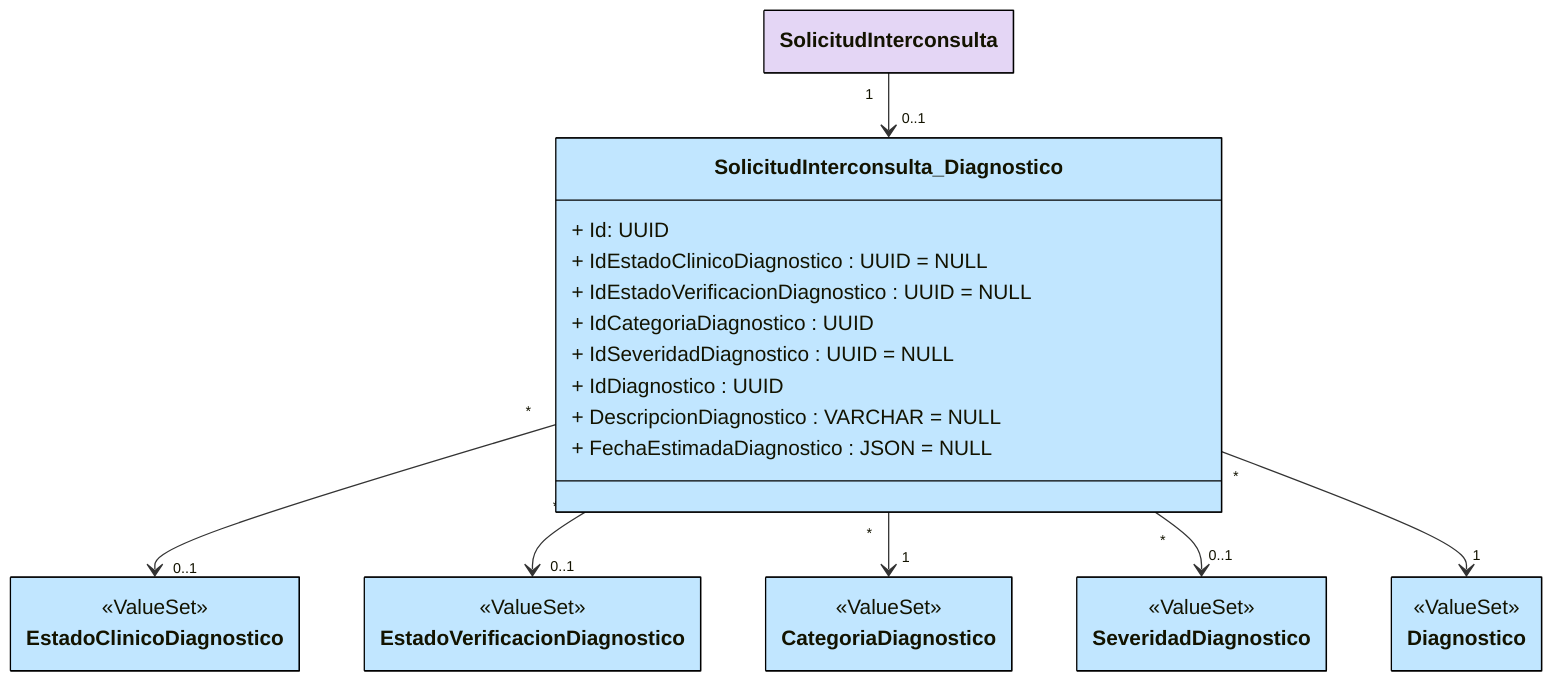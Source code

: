 ---
config:
  class:
    hideEmptyMembersBox: true
---
classDiagram
direction TB

class SolicitudInterconsulta { }
style SolicitudInterconsulta fill:#e4d6f5,stroke:#000000
link SolicitudInterconsulta "./SolicitudInterconsulta.mmd"
SolicitudInterconsulta "1" --> "0..1" SolicitudInterconsulta_Diagnostico

class SolicitudInterconsulta_Diagnostico {
  %% Condition.id
  + Id: UUID

  %% Condition.clinicalStatus
  + IdEstadoClinicoDiagnostico : UUID = NULL

  %% Condition.verificationStatus
  + IdEstadoVerificacionDiagnostico : UUID = NULL

  %% Condition.category
  + IdCategoriaDiagnostico : UUID

  %% Condition.severity
  + IdSeveridadDiagnostico : UUID = NULL

  %% Condition.code
  + IdDiagnostico : UUID

  %% Condition.code.text
  + DescripcionDiagnostico : VARCHAR = NULL

  %% Si es distinto de NULL debe tener la siguiente estructura:
  %% {
  %%   type: "PERIOD" | "DATETIME"
  %%   value: any
  %% }
  %% Donde 'value' es del tipo indicado en 'type', correspondiente a uno de los tipos de datos de FHIR',
  %% Por ejemplo, el tipo 'DateTime' está definido en 'https://hl7.org/fhir/R4/datatypes.html#dateTime'.

  %% Condition.onset[FechaEstimadaDiagnostico.type] = FechaEstimadaDiagnostico.value
  + FechaEstimadaDiagnostico : JSON = NULL
}
%% SolicitudInterconsulta "1" --> "0..1" SolicitudInterconsulta_Diagnostico
style SolicitudInterconsulta_Diagnostico fill:#c1e6ff,stroke:#000000
link SolicitudInterconsulta_Diagnostico "https://build.fhir.org/ig/Minsal-CL/SIGTEv2-IG/StructureDefinition-ConditionDiagnosticoLE.html"

class EstadoClinicoDiagnostico { <<ValueSet>> }
SolicitudInterconsulta_Diagnostico "*" --> "0..1" EstadoClinicoDiagnostico
link EstadoClinicoDiagnostico "https://hl7.org/fhir/R4/valueset-condition-clinical.html"
style EstadoClinicoDiagnostico fill:#c1e6ff,stroke:#000000

class EstadoVerificacionDiagnostico { <<ValueSet>> }
SolicitudInterconsulta_Diagnostico "*" --> "0..1" EstadoVerificacionDiagnostico
link EstadoVerificacionDiagnostico "https://hl7.org/fhir/R4/valueset-condition-ver-status.html"
style EstadoVerificacionDiagnostico fill:#c1e6ff,stroke:#000000

class CategoriaDiagnostico { <<ValueSet>> }
SolicitudInterconsulta_Diagnostico "*" --> "1" CategoriaDiagnostico
link CategoriaDiagnostico "https://hl7.org/fhir/R4/valueset-condition-category.html"
style CategoriaDiagnostico fill:#c1e6ff,stroke:#000000

class SeveridadDiagnostico { <<ValueSet>> }
SolicitudInterconsulta_Diagnostico "*" --> "0..1" SeveridadDiagnostico
link SeveridadDiagnostico "https://hl7.org/fhir/R4/valueset-condition-severity.html"
style SeveridadDiagnostico fill:#c1e6ff,stroke:#000000

class Diagnostico { <<ValueSet>> }
SolicitudInterconsulta_Diagnostico "*" --> "1" Diagnostico
link Diagnostico "https://build.fhir.org/ig/Minsal-CL/SIGTEv2-IG/ValueSet-VSTerminologiasDiag.html"
style Diagnostico fill:#c1e6ff,stroke:#000000